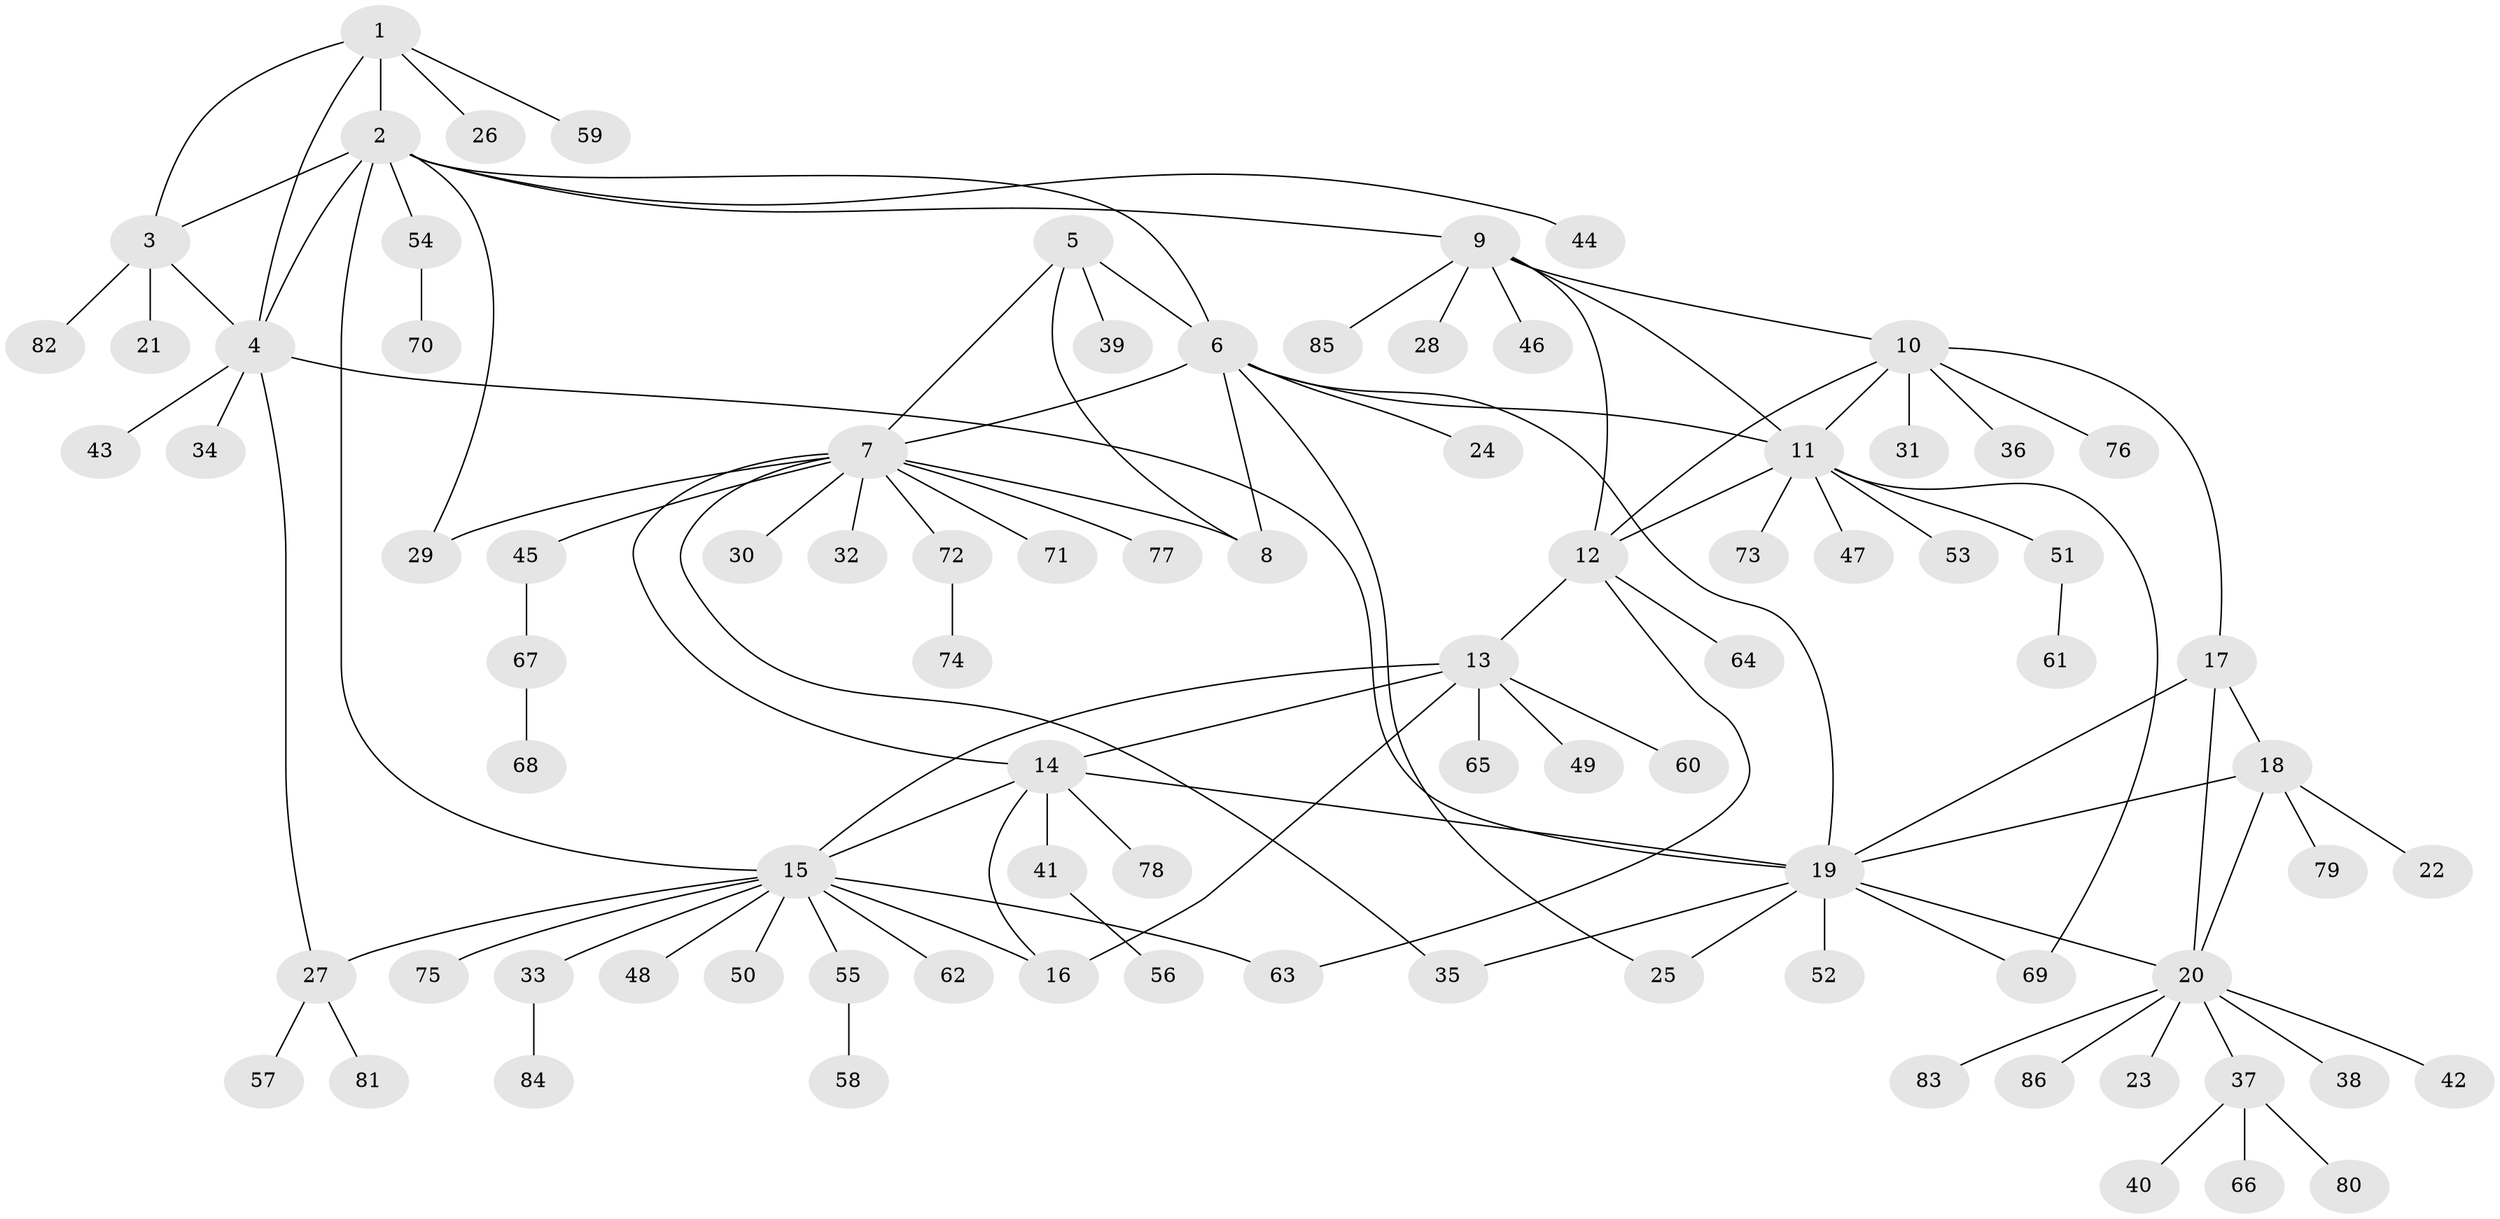 // Generated by graph-tools (version 1.1) at 2025/02/03/09/25 03:02:35]
// undirected, 86 vertices, 112 edges
graph export_dot {
graph [start="1"]
  node [color=gray90,style=filled];
  1;
  2;
  3;
  4;
  5;
  6;
  7;
  8;
  9;
  10;
  11;
  12;
  13;
  14;
  15;
  16;
  17;
  18;
  19;
  20;
  21;
  22;
  23;
  24;
  25;
  26;
  27;
  28;
  29;
  30;
  31;
  32;
  33;
  34;
  35;
  36;
  37;
  38;
  39;
  40;
  41;
  42;
  43;
  44;
  45;
  46;
  47;
  48;
  49;
  50;
  51;
  52;
  53;
  54;
  55;
  56;
  57;
  58;
  59;
  60;
  61;
  62;
  63;
  64;
  65;
  66;
  67;
  68;
  69;
  70;
  71;
  72;
  73;
  74;
  75;
  76;
  77;
  78;
  79;
  80;
  81;
  82;
  83;
  84;
  85;
  86;
  1 -- 2;
  1 -- 3;
  1 -- 4;
  1 -- 26;
  1 -- 59;
  2 -- 3;
  2 -- 4;
  2 -- 6;
  2 -- 9;
  2 -- 15;
  2 -- 29;
  2 -- 44;
  2 -- 54;
  3 -- 4;
  3 -- 21;
  3 -- 82;
  4 -- 19;
  4 -- 27;
  4 -- 34;
  4 -- 43;
  5 -- 6;
  5 -- 7;
  5 -- 8;
  5 -- 39;
  6 -- 7;
  6 -- 8;
  6 -- 11;
  6 -- 19;
  6 -- 24;
  6 -- 25;
  7 -- 8;
  7 -- 14;
  7 -- 29;
  7 -- 30;
  7 -- 32;
  7 -- 35;
  7 -- 45;
  7 -- 71;
  7 -- 72;
  7 -- 77;
  9 -- 10;
  9 -- 11;
  9 -- 12;
  9 -- 28;
  9 -- 46;
  9 -- 85;
  10 -- 11;
  10 -- 12;
  10 -- 17;
  10 -- 31;
  10 -- 36;
  10 -- 76;
  11 -- 12;
  11 -- 47;
  11 -- 51;
  11 -- 53;
  11 -- 69;
  11 -- 73;
  12 -- 13;
  12 -- 63;
  12 -- 64;
  13 -- 14;
  13 -- 15;
  13 -- 16;
  13 -- 49;
  13 -- 60;
  13 -- 65;
  14 -- 15;
  14 -- 16;
  14 -- 19;
  14 -- 41;
  14 -- 78;
  15 -- 16;
  15 -- 27;
  15 -- 33;
  15 -- 48;
  15 -- 50;
  15 -- 55;
  15 -- 62;
  15 -- 63;
  15 -- 75;
  17 -- 18;
  17 -- 19;
  17 -- 20;
  18 -- 19;
  18 -- 20;
  18 -- 22;
  18 -- 79;
  19 -- 20;
  19 -- 25;
  19 -- 35;
  19 -- 52;
  19 -- 69;
  20 -- 23;
  20 -- 37;
  20 -- 38;
  20 -- 42;
  20 -- 83;
  20 -- 86;
  27 -- 57;
  27 -- 81;
  33 -- 84;
  37 -- 40;
  37 -- 66;
  37 -- 80;
  41 -- 56;
  45 -- 67;
  51 -- 61;
  54 -- 70;
  55 -- 58;
  67 -- 68;
  72 -- 74;
}
